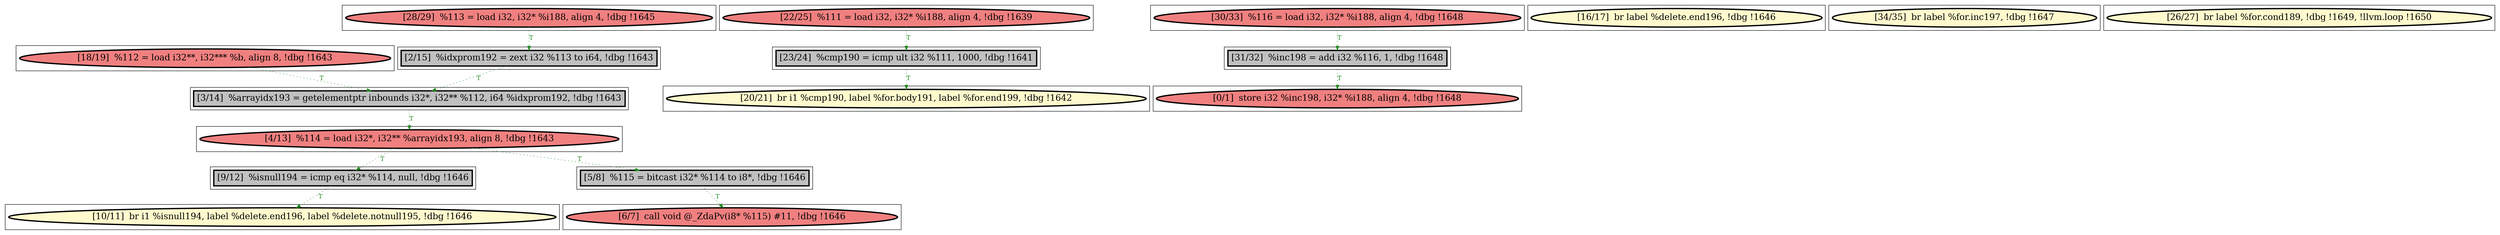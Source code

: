
digraph G {



node6222->node6220 [style=dotted,color=forestgreen,label="T",fontcolor=forestgreen ]
node6229->node6231 [style=dotted,color=forestgreen,label="T",fontcolor=forestgreen ]
node6221->node6229 [style=dotted,color=forestgreen,label="T",fontcolor=forestgreen ]
node6222->node6228 [style=dotted,color=forestgreen,label="T",fontcolor=forestgreen ]
node6232->node6219 [style=dotted,color=forestgreen,label="T",fontcolor=forestgreen ]
node6234->node6219 [style=dotted,color=forestgreen,label="T",fontcolor=forestgreen ]
node6226->node6223 [style=dotted,color=forestgreen,label="T",fontcolor=forestgreen ]
node6228->node6218 [style=dotted,color=forestgreen,label="T",fontcolor=forestgreen ]
node6220->node6230 [style=dotted,color=forestgreen,label="T",fontcolor=forestgreen ]
node6225->node6234 [style=dotted,color=forestgreen,label="T",fontcolor=forestgreen ]
node6219->node6222 [style=dotted,color=forestgreen,label="T",fontcolor=forestgreen ]
node6223->node6217 [style=dotted,color=forestgreen,label="T",fontcolor=forestgreen ]


subgraph cluster16 {


node6233 [penwidth=3.0,fontsize=20,fillcolor=lemonchiffon,label="[16/17]  br label %delete.end196, !dbg !1646",shape=ellipse,style=filled ]



}

subgraph cluster17 {


node6234 [penwidth=3.0,fontsize=20,fillcolor=grey,label="[2/15]  %idxprom192 = zext i32 %113 to i64, !dbg !1643",shape=rectangle,style=filled ]



}

subgraph cluster4 {


node6221 [penwidth=3.0,fontsize=20,fillcolor=lightcoral,label="[22/25]  %111 = load i32, i32* %i188, align 4, !dbg !1639",shape=ellipse,style=filled ]



}

subgraph cluster3 {


node6220 [penwidth=3.0,fontsize=20,fillcolor=grey,label="[9/12]  %isnull194 = icmp eq i32* %114, null, !dbg !1646",shape=rectangle,style=filled ]



}

subgraph cluster2 {


node6219 [penwidth=3.0,fontsize=20,fillcolor=grey,label="[3/14]  %arrayidx193 = getelementptr inbounds i32*, i32** %112, i64 %idxprom192, !dbg !1643",shape=rectangle,style=filled ]



}

subgraph cluster1 {


node6218 [penwidth=3.0,fontsize=20,fillcolor=lightcoral,label="[6/7]  call void @_ZdaPv(i8* %115) #11, !dbg !1646",shape=ellipse,style=filled ]



}

subgraph cluster12 {


node6229 [penwidth=3.0,fontsize=20,fillcolor=grey,label="[23/24]  %cmp190 = icmp ult i32 %111, 1000, !dbg !1641",shape=rectangle,style=filled ]



}

subgraph cluster5 {


node6222 [penwidth=3.0,fontsize=20,fillcolor=lightcoral,label="[4/13]  %114 = load i32*, i32** %arrayidx193, align 8, !dbg !1643",shape=ellipse,style=filled ]



}

subgraph cluster0 {


node6217 [penwidth=3.0,fontsize=20,fillcolor=lightcoral,label="[0/1]  store i32 %inc198, i32* %i188, align 4, !dbg !1648",shape=ellipse,style=filled ]



}

subgraph cluster6 {


node6223 [penwidth=3.0,fontsize=20,fillcolor=grey,label="[31/32]  %inc198 = add i32 %116, 1, !dbg !1648",shape=rectangle,style=filled ]



}

subgraph cluster14 {


node6231 [penwidth=3.0,fontsize=20,fillcolor=lemonchiffon,label="[20/21]  br i1 %cmp190, label %for.body191, label %for.end199, !dbg !1642",shape=ellipse,style=filled ]



}

subgraph cluster7 {


node6224 [penwidth=3.0,fontsize=20,fillcolor=lemonchiffon,label="[34/35]  br label %for.inc197, !dbg !1647",shape=ellipse,style=filled ]



}

subgraph cluster8 {


node6225 [penwidth=3.0,fontsize=20,fillcolor=lightcoral,label="[28/29]  %113 = load i32, i32* %i188, align 4, !dbg !1645",shape=ellipse,style=filled ]



}

subgraph cluster9 {


node6226 [penwidth=3.0,fontsize=20,fillcolor=lightcoral,label="[30/33]  %116 = load i32, i32* %i188, align 4, !dbg !1648",shape=ellipse,style=filled ]



}

subgraph cluster10 {


node6227 [penwidth=3.0,fontsize=20,fillcolor=lemonchiffon,label="[26/27]  br label %for.cond189, !dbg !1649, !llvm.loop !1650",shape=ellipse,style=filled ]



}

subgraph cluster11 {


node6228 [penwidth=3.0,fontsize=20,fillcolor=grey,label="[5/8]  %115 = bitcast i32* %114 to i8*, !dbg !1646",shape=rectangle,style=filled ]



}

subgraph cluster13 {


node6230 [penwidth=3.0,fontsize=20,fillcolor=lemonchiffon,label="[10/11]  br i1 %isnull194, label %delete.end196, label %delete.notnull195, !dbg !1646",shape=ellipse,style=filled ]



}

subgraph cluster15 {


node6232 [penwidth=3.0,fontsize=20,fillcolor=lightcoral,label="[18/19]  %112 = load i32**, i32*** %b, align 8, !dbg !1643",shape=ellipse,style=filled ]



}

}
